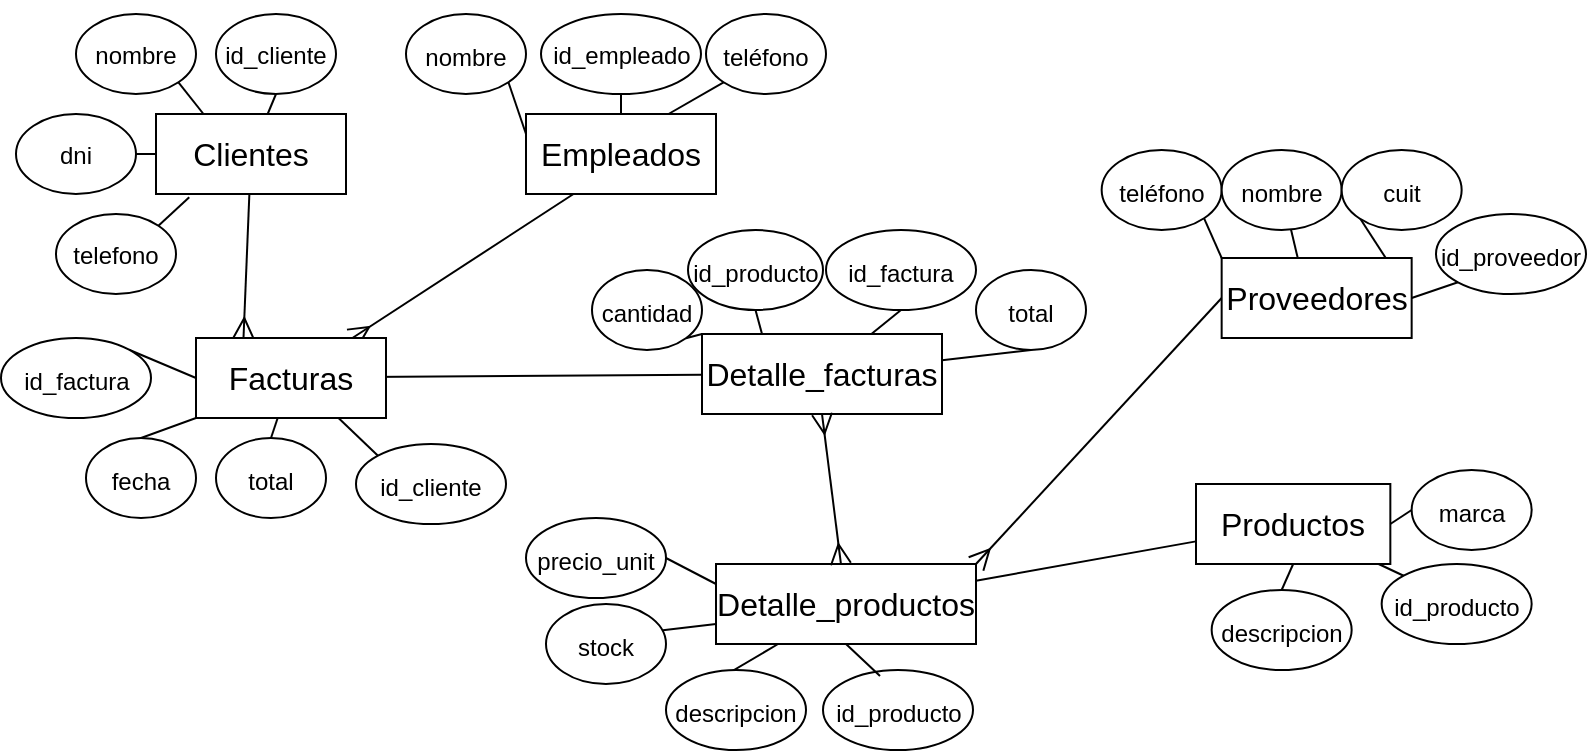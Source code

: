 <mxfile version="22.1.21" type="github">
  <diagram id="R2lEEEUBdFMjLlhIrx00" name="Page-1">
    <mxGraphModel dx="786" dy="441" grid="1" gridSize="10" guides="1" tooltips="1" connect="1" arrows="1" fold="1" page="1" pageScale="1" pageWidth="850" pageHeight="1100" math="0" shadow="0" extFonts="Permanent Marker^https://fonts.googleapis.com/css?family=Permanent+Marker">
      <root>
        <mxCell id="0" />
        <mxCell id="1" parent="0" />
        <mxCell id="ok-azA_zD_L7y9Q-l-7m-1" style="edgeStyle=none;curved=1;rounded=0;orthogonalLoop=1;jettySize=auto;html=1;exitX=0.25;exitY=1;exitDx=0;exitDy=0;fontSize=12;startSize=8;endSize=8;endArrow=ERmany;endFill=0;" edge="1" parent="1" source="gWlDJPw3F10zjXP-OmAI-1" target="gWlDJPw3F10zjXP-OmAI-5">
          <mxGeometry relative="1" as="geometry" />
        </mxCell>
        <mxCell id="gWlDJPw3F10zjXP-OmAI-1" value="Empleados" style="rounded=0;whiteSpace=wrap;html=1;fontSize=16;" parent="1" vertex="1">
          <mxGeometry x="305" y="82" width="95" height="40" as="geometry" />
        </mxCell>
        <mxCell id="ok-azA_zD_L7y9Q-l-7m-5" value="" style="edgeStyle=none;curved=1;rounded=0;orthogonalLoop=1;jettySize=auto;html=1;fontSize=12;startSize=8;endSize=8;endArrow=none;endFill=0;exitX=0;exitY=0.5;exitDx=0;exitDy=0;" edge="1" parent="1" source="gWlDJPw3F10zjXP-OmAI-5" target="ok-azA_zD_L7y9Q-l-7m-4">
          <mxGeometry relative="1" as="geometry" />
        </mxCell>
        <mxCell id="gWlDJPw3F10zjXP-OmAI-5" value="Facturas" style="rounded=0;whiteSpace=wrap;html=1;fontSize=16;" parent="1" vertex="1">
          <mxGeometry x="140" y="194" width="95" height="40" as="geometry" />
        </mxCell>
        <mxCell id="ok-azA_zD_L7y9Q-l-7m-25" value="" style="edgeStyle=none;curved=1;rounded=0;orthogonalLoop=1;jettySize=auto;html=1;fontSize=12;startSize=8;endSize=8;endArrow=none;endFill=0;" edge="1" parent="1" source="gWlDJPw3F10zjXP-OmAI-6" target="ok-azA_zD_L7y9Q-l-7m-24">
          <mxGeometry relative="1" as="geometry" />
        </mxCell>
        <mxCell id="gWlDJPw3F10zjXP-OmAI-6" value="Detalle_productos" style="rounded=0;whiteSpace=wrap;html=1;fontSize=16;" parent="1" vertex="1">
          <mxGeometry x="400" y="307" width="130" height="40" as="geometry" />
        </mxCell>
        <mxCell id="gWlDJPw3F10zjXP-OmAI-22" value="" style="edgeStyle=none;curved=1;rounded=0;orthogonalLoop=1;jettySize=auto;html=1;fontSize=12;startSize=8;endSize=8;endArrow=ERmany;endFill=0;entryX=0.25;entryY=0;entryDx=0;entryDy=0;" parent="1" source="gWlDJPw3F10zjXP-OmAI-7" target="gWlDJPw3F10zjXP-OmAI-5" edge="1">
          <mxGeometry relative="1" as="geometry">
            <mxPoint x="130" y="240" as="targetPoint" />
          </mxGeometry>
        </mxCell>
        <mxCell id="gWlDJPw3F10zjXP-OmAI-7" value="Clientes" style="rounded=0;whiteSpace=wrap;html=1;fontSize=16;" parent="1" vertex="1">
          <mxGeometry x="120" y="82" width="95" height="40" as="geometry" />
        </mxCell>
        <mxCell id="gWlDJPw3F10zjXP-OmAI-20" style="edgeStyle=none;curved=1;rounded=0;orthogonalLoop=1;jettySize=auto;html=1;exitX=0;exitY=0.5;exitDx=0;exitDy=0;fontSize=12;startSize=8;endSize=8;endArrow=ERmany;endFill=0;entryX=1;entryY=0;entryDx=0;entryDy=0;" parent="1" source="gWlDJPw3F10zjXP-OmAI-8" target="gWlDJPw3F10zjXP-OmAI-6" edge="1">
          <mxGeometry relative="1" as="geometry">
            <mxPoint x="569.997" y="202" as="targetPoint" />
          </mxGeometry>
        </mxCell>
        <mxCell id="gWlDJPw3F10zjXP-OmAI-30" style="edgeStyle=none;curved=1;rounded=0;orthogonalLoop=1;jettySize=auto;html=1;exitX=1;exitY=0.5;exitDx=0;exitDy=0;entryX=0;entryY=0.5;entryDx=0;entryDy=0;fontSize=12;startSize=8;endSize=8;endArrow=none;endFill=0;" parent="1" source="gWlDJPw3F10zjXP-OmAI-8" target="gWlDJPw3F10zjXP-OmAI-29" edge="1">
          <mxGeometry relative="1" as="geometry" />
        </mxCell>
        <mxCell id="gWlDJPw3F10zjXP-OmAI-32" style="edgeStyle=none;curved=1;rounded=0;orthogonalLoop=1;jettySize=auto;html=1;exitX=0.5;exitY=1;exitDx=0;exitDy=0;fontSize=12;startSize=8;endSize=8;endArrow=none;endFill=0;" parent="1" source="gWlDJPw3F10zjXP-OmAI-8" target="gWlDJPw3F10zjXP-OmAI-27" edge="1">
          <mxGeometry relative="1" as="geometry" />
        </mxCell>
        <mxCell id="gWlDJPw3F10zjXP-OmAI-33" style="edgeStyle=none;curved=1;rounded=0;orthogonalLoop=1;jettySize=auto;html=1;exitX=0;exitY=0;exitDx=0;exitDy=0;entryX=1;entryY=1;entryDx=0;entryDy=0;fontSize=12;startSize=8;endSize=8;endArrow=none;endFill=0;" parent="1" source="gWlDJPw3F10zjXP-OmAI-8" edge="1" target="gWlDJPw3F10zjXP-OmAI-26">
          <mxGeometry relative="1" as="geometry">
            <mxPoint x="634.043" y="209.858" as="targetPoint" />
          </mxGeometry>
        </mxCell>
        <mxCell id="gWlDJPw3F10zjXP-OmAI-8" value="Proveedores" style="rounded=0;whiteSpace=wrap;html=1;fontSize=16;" parent="1" vertex="1">
          <mxGeometry x="652.83" y="154" width="95" height="40" as="geometry" />
        </mxCell>
        <mxCell id="gWlDJPw3F10zjXP-OmAI-42" style="edgeStyle=none;curved=1;rounded=0;orthogonalLoop=1;jettySize=auto;html=1;exitX=1;exitY=1;exitDx=0;exitDy=0;entryX=0;entryY=0.25;entryDx=0;entryDy=0;fontSize=12;startSize=8;endSize=8;endArrow=none;endFill=0;" parent="1" source="gWlDJPw3F10zjXP-OmAI-23" target="gWlDJPw3F10zjXP-OmAI-1" edge="1">
          <mxGeometry relative="1" as="geometry" />
        </mxCell>
        <mxCell id="gWlDJPw3F10zjXP-OmAI-23" value="&lt;font style=&quot;font-size: 12px;&quot;&gt;nombre&lt;/font&gt;" style="ellipse;whiteSpace=wrap;html=1;fontSize=16;" parent="1" vertex="1">
          <mxGeometry x="245" y="32" width="60" height="40" as="geometry" />
        </mxCell>
        <mxCell id="gWlDJPw3F10zjXP-OmAI-24" value="&lt;p style=&quot;line-height: 120%;&quot;&gt;&lt;font style=&quot;font-size: 12px;&quot;&gt;id_empleado&lt;/font&gt;&lt;/p&gt;" style="ellipse;whiteSpace=wrap;html=1;fontSize=16;" parent="1" vertex="1">
          <mxGeometry x="312.5" y="32" width="80" height="40" as="geometry" />
        </mxCell>
        <mxCell id="ok-azA_zD_L7y9Q-l-7m-3" style="edgeStyle=none;curved=1;rounded=0;orthogonalLoop=1;jettySize=auto;html=1;exitX=0;exitY=1;exitDx=0;exitDy=0;fontSize=12;startSize=8;endSize=8;endArrow=none;endFill=0;entryX=0.75;entryY=0;entryDx=0;entryDy=0;" edge="1" parent="1" source="gWlDJPw3F10zjXP-OmAI-25" target="gWlDJPw3F10zjXP-OmAI-1">
          <mxGeometry relative="1" as="geometry">
            <mxPoint x="400" y="80" as="targetPoint" />
          </mxGeometry>
        </mxCell>
        <mxCell id="gWlDJPw3F10zjXP-OmAI-25" value="&lt;font style=&quot;font-size: 12px;&quot;&gt;teléfono&lt;/font&gt;" style="ellipse;whiteSpace=wrap;html=1;fontSize=16;" parent="1" vertex="1">
          <mxGeometry x="395" y="32" width="60" height="40" as="geometry" />
        </mxCell>
        <mxCell id="gWlDJPw3F10zjXP-OmAI-26" value="&lt;font style=&quot;font-size: 12px;&quot;&gt;teléfono&lt;/font&gt;" style="ellipse;whiteSpace=wrap;html=1;fontSize=16;" parent="1" vertex="1">
          <mxGeometry x="592.83" y="100" width="60" height="40" as="geometry" />
        </mxCell>
        <mxCell id="gWlDJPw3F10zjXP-OmAI-27" value="&lt;font style=&quot;font-size: 12px;&quot;&gt;nombre&lt;/font&gt;" style="ellipse;whiteSpace=wrap;html=1;fontSize=16;" parent="1" vertex="1">
          <mxGeometry x="652.83" y="100" width="60" height="40" as="geometry" />
        </mxCell>
        <mxCell id="gWlDJPw3F10zjXP-OmAI-28" value="&lt;font style=&quot;font-size: 12px;&quot;&gt;id_proveedor&lt;/font&gt;" style="ellipse;whiteSpace=wrap;html=1;fontSize=16;" parent="1" vertex="1">
          <mxGeometry x="760" y="132" width="75" height="40" as="geometry" />
        </mxCell>
        <mxCell id="gWlDJPw3F10zjXP-OmAI-29" value="&lt;font style=&quot;font-size: 12px;&quot;&gt;cuit&lt;/font&gt;" style="ellipse;whiteSpace=wrap;html=1;fontSize=16;" parent="1" vertex="1">
          <mxGeometry x="712.83" y="100" width="60" height="40" as="geometry" />
        </mxCell>
        <mxCell id="gWlDJPw3F10zjXP-OmAI-31" style="edgeStyle=none;curved=1;rounded=0;orthogonalLoop=1;jettySize=auto;html=1;exitX=1;exitY=0.5;exitDx=0;exitDy=0;entryX=0;entryY=1;entryDx=0;entryDy=0;fontSize=12;startSize=8;endSize=8;endArrow=none;endFill=0;" parent="1" source="gWlDJPw3F10zjXP-OmAI-8" target="gWlDJPw3F10zjXP-OmAI-28" edge="1">
          <mxGeometry relative="1" as="geometry" />
        </mxCell>
        <mxCell id="gWlDJPw3F10zjXP-OmAI-34" value="&lt;font style=&quot;font-size: 12px;&quot;&gt;id_producto&lt;/font&gt;" style="ellipse;whiteSpace=wrap;html=1;fontSize=16;" parent="1" vertex="1">
          <mxGeometry x="453.5" y="360" width="75" height="40" as="geometry" />
        </mxCell>
        <mxCell id="gWlDJPw3F10zjXP-OmAI-41" style="edgeStyle=none;curved=1;rounded=0;orthogonalLoop=1;jettySize=auto;html=1;exitX=0;exitY=0.5;exitDx=0;exitDy=0;entryX=0;entryY=0.75;entryDx=0;entryDy=0;fontSize=12;startSize=8;endSize=8;endArrow=none;endFill=0;" parent="1" source="gWlDJPw3F10zjXP-OmAI-35" target="gWlDJPw3F10zjXP-OmAI-6" edge="1">
          <mxGeometry relative="1" as="geometry" />
        </mxCell>
        <mxCell id="gWlDJPw3F10zjXP-OmAI-35" value="&lt;font style=&quot;font-size: 12px;&quot;&gt;stock&lt;/font&gt;" style="ellipse;whiteSpace=wrap;html=1;fontSize=16;" parent="1" vertex="1">
          <mxGeometry x="315" y="327" width="60" height="40" as="geometry" />
        </mxCell>
        <mxCell id="gWlDJPw3F10zjXP-OmAI-39" style="edgeStyle=none;curved=1;rounded=0;orthogonalLoop=1;jettySize=auto;html=1;exitX=1;exitY=0.5;exitDx=0;exitDy=0;entryX=0;entryY=0.25;entryDx=0;entryDy=0;fontSize=12;startSize=8;endSize=8;endArrow=none;endFill=0;" parent="1" source="gWlDJPw3F10zjXP-OmAI-36" target="gWlDJPw3F10zjXP-OmAI-6" edge="1">
          <mxGeometry relative="1" as="geometry" />
        </mxCell>
        <mxCell id="gWlDJPw3F10zjXP-OmAI-36" value="&lt;font style=&quot;font-size: 12px;&quot;&gt;precio_unit&lt;/font&gt;" style="ellipse;whiteSpace=wrap;html=1;fontSize=16;" parent="1" vertex="1">
          <mxGeometry x="305" y="284" width="70" height="40" as="geometry" />
        </mxCell>
        <mxCell id="gWlDJPw3F10zjXP-OmAI-40" style="edgeStyle=none;curved=1;rounded=0;orthogonalLoop=1;jettySize=auto;html=1;exitX=0;exitY=0.5;exitDx=0;exitDy=0;fontSize=12;startSize=8;endSize=8;endArrow=none;endFill=0;" parent="1" source="gWlDJPw3F10zjXP-OmAI-37" target="gWlDJPw3F10zjXP-OmAI-6" edge="1">
          <mxGeometry relative="1" as="geometry" />
        </mxCell>
        <mxCell id="gWlDJPw3F10zjXP-OmAI-37" value="&lt;font style=&quot;font-size: 12px;&quot;&gt;descripcion&lt;/font&gt;" style="ellipse;whiteSpace=wrap;html=1;fontSize=16;" parent="1" vertex="1">
          <mxGeometry x="375" y="360" width="70" height="40" as="geometry" />
        </mxCell>
        <mxCell id="gWlDJPw3F10zjXP-OmAI-38" style="edgeStyle=none;curved=1;rounded=0;orthogonalLoop=1;jettySize=auto;html=1;exitX=0.38;exitY=0.075;exitDx=0;exitDy=0;fontSize=12;startSize=8;endSize=8;endArrow=none;endFill=0;exitPerimeter=0;entryX=0.5;entryY=1;entryDx=0;entryDy=0;" parent="1" source="gWlDJPw3F10zjXP-OmAI-34" target="gWlDJPw3F10zjXP-OmAI-6" edge="1">
          <mxGeometry relative="1" as="geometry">
            <mxPoint x="470" y="350" as="targetPoint" />
          </mxGeometry>
        </mxCell>
        <mxCell id="gWlDJPw3F10zjXP-OmAI-43" style="edgeStyle=none;curved=1;rounded=0;orthogonalLoop=1;jettySize=auto;html=1;exitX=0.5;exitY=1;exitDx=0;exitDy=0;fontSize=12;startSize=8;endSize=8;endArrow=none;endFill=0;" parent="1" source="gWlDJPw3F10zjXP-OmAI-24" target="gWlDJPw3F10zjXP-OmAI-1" edge="1">
          <mxGeometry relative="1" as="geometry" />
        </mxCell>
        <mxCell id="gWlDJPw3F10zjXP-OmAI-50" style="edgeStyle=none;curved=1;rounded=0;orthogonalLoop=1;jettySize=auto;html=1;exitX=1;exitY=0;exitDx=0;exitDy=0;entryX=0;entryY=0.5;entryDx=0;entryDy=0;fontSize=12;startSize=8;endSize=8;endArrow=none;endFill=0;" parent="1" source="gWlDJPw3F10zjXP-OmAI-45" target="gWlDJPw3F10zjXP-OmAI-5" edge="1">
          <mxGeometry relative="1" as="geometry" />
        </mxCell>
        <mxCell id="gWlDJPw3F10zjXP-OmAI-45" value="&lt;font style=&quot;font-size: 12px;&quot;&gt;id_factura&lt;/font&gt;" style="ellipse;whiteSpace=wrap;html=1;fontSize=16;" parent="1" vertex="1">
          <mxGeometry x="42.5" y="194" width="75" height="40" as="geometry" />
        </mxCell>
        <mxCell id="gWlDJPw3F10zjXP-OmAI-46" value="&lt;font style=&quot;font-size: 12px;&quot;&gt;fecha&lt;/font&gt;" style="ellipse;whiteSpace=wrap;html=1;fontSize=16;" parent="1" vertex="1">
          <mxGeometry x="85" y="244" width="55" height="40" as="geometry" />
        </mxCell>
        <mxCell id="gWlDJPw3F10zjXP-OmAI-49" style="edgeStyle=none;curved=1;rounded=0;orthogonalLoop=1;jettySize=auto;html=1;fontSize=12;startSize=8;endSize=8;endArrow=none;endFill=0;exitX=0.5;exitY=0;exitDx=0;exitDy=0;" parent="1" source="gWlDJPw3F10zjXP-OmAI-47" target="gWlDJPw3F10zjXP-OmAI-5" edge="1">
          <mxGeometry relative="1" as="geometry">
            <mxPoint x="178" y="240" as="sourcePoint" />
          </mxGeometry>
        </mxCell>
        <mxCell id="gWlDJPw3F10zjXP-OmAI-47" value="&lt;font style=&quot;font-size: 12px;&quot;&gt;total&lt;/font&gt;" style="ellipse;whiteSpace=wrap;html=1;fontSize=16;" parent="1" vertex="1">
          <mxGeometry x="150" y="244" width="55" height="40" as="geometry" />
        </mxCell>
        <mxCell id="gWlDJPw3F10zjXP-OmAI-48" style="edgeStyle=none;curved=1;rounded=0;orthogonalLoop=1;jettySize=auto;html=1;exitX=0.5;exitY=0;exitDx=0;exitDy=0;fontSize=12;startSize=8;endSize=8;endArrow=none;endFill=0;entryX=0;entryY=1;entryDx=0;entryDy=0;" parent="1" source="gWlDJPw3F10zjXP-OmAI-46" target="gWlDJPw3F10zjXP-OmAI-5" edge="1">
          <mxGeometry relative="1" as="geometry">
            <mxPoint x="185" y="234" as="targetPoint" />
          </mxGeometry>
        </mxCell>
        <mxCell id="gWlDJPw3F10zjXP-OmAI-55" style="edgeStyle=none;curved=1;rounded=0;orthogonalLoop=1;jettySize=auto;html=1;exitX=0.5;exitY=1;exitDx=0;exitDy=0;fontSize=12;startSize=8;endSize=8;endArrow=none;endFill=0;" parent="1" source="gWlDJPw3F10zjXP-OmAI-51" target="gWlDJPw3F10zjXP-OmAI-7" edge="1">
          <mxGeometry relative="1" as="geometry" />
        </mxCell>
        <mxCell id="gWlDJPw3F10zjXP-OmAI-51" value="&lt;p style=&quot;line-height: 120%;&quot;&gt;&lt;font style=&quot;font-size: 12px;&quot;&gt;id_cliente&lt;/font&gt;&lt;/p&gt;" style="ellipse;whiteSpace=wrap;html=1;fontSize=16;" parent="1" vertex="1">
          <mxGeometry x="150" y="32" width="60" height="40" as="geometry" />
        </mxCell>
        <mxCell id="gWlDJPw3F10zjXP-OmAI-56" style="edgeStyle=none;curved=1;rounded=0;orthogonalLoop=1;jettySize=auto;html=1;exitX=1;exitY=1;exitDx=0;exitDy=0;entryX=0.25;entryY=0;entryDx=0;entryDy=0;fontSize=12;startSize=8;endSize=8;endArrow=none;endFill=0;" parent="1" source="gWlDJPw3F10zjXP-OmAI-52" target="gWlDJPw3F10zjXP-OmAI-7" edge="1">
          <mxGeometry relative="1" as="geometry" />
        </mxCell>
        <mxCell id="gWlDJPw3F10zjXP-OmAI-52" value="&lt;p style=&quot;line-height: 120%;&quot;&gt;&lt;font style=&quot;font-size: 12px;&quot;&gt;nombre&lt;/font&gt;&lt;/p&gt;" style="ellipse;whiteSpace=wrap;html=1;fontSize=16;" parent="1" vertex="1">
          <mxGeometry x="80" y="32" width="60" height="40" as="geometry" />
        </mxCell>
        <mxCell id="gWlDJPw3F10zjXP-OmAI-57" style="edgeStyle=none;curved=1;rounded=0;orthogonalLoop=1;jettySize=auto;html=1;exitX=1;exitY=0.5;exitDx=0;exitDy=0;entryX=0;entryY=0.5;entryDx=0;entryDy=0;fontSize=12;startSize=8;endSize=8;endArrow=none;endFill=0;" parent="1" source="gWlDJPw3F10zjXP-OmAI-53" target="gWlDJPw3F10zjXP-OmAI-7" edge="1">
          <mxGeometry relative="1" as="geometry" />
        </mxCell>
        <mxCell id="gWlDJPw3F10zjXP-OmAI-53" value="&lt;p style=&quot;line-height: 120%;&quot;&gt;&lt;font style=&quot;font-size: 12px;&quot;&gt;dni&lt;/font&gt;&lt;/p&gt;" style="ellipse;whiteSpace=wrap;html=1;fontSize=16;" parent="1" vertex="1">
          <mxGeometry x="50" y="82" width="60" height="40" as="geometry" />
        </mxCell>
        <mxCell id="gWlDJPw3F10zjXP-OmAI-54" value="&lt;p style=&quot;line-height: 120%;&quot;&gt;&lt;font style=&quot;font-size: 12px;&quot;&gt;telefono&lt;/font&gt;&lt;/p&gt;" style="ellipse;whiteSpace=wrap;html=1;fontSize=16;" parent="1" vertex="1">
          <mxGeometry x="70" y="132" width="60" height="40" as="geometry" />
        </mxCell>
        <mxCell id="gWlDJPw3F10zjXP-OmAI-58" style="edgeStyle=none;curved=1;rounded=0;orthogonalLoop=1;jettySize=auto;html=1;exitX=1;exitY=0;exitDx=0;exitDy=0;entryX=0.175;entryY=1.042;entryDx=0;entryDy=0;entryPerimeter=0;fontSize=12;startSize=8;endSize=8;endArrow=none;endFill=0;" parent="1" source="gWlDJPw3F10zjXP-OmAI-54" target="gWlDJPw3F10zjXP-OmAI-7" edge="1">
          <mxGeometry relative="1" as="geometry" />
        </mxCell>
        <mxCell id="ok-azA_zD_L7y9Q-l-7m-16" style="edgeStyle=none;curved=1;rounded=0;orthogonalLoop=1;jettySize=auto;html=1;exitX=0;exitY=0;exitDx=0;exitDy=0;entryX=1;entryY=1;entryDx=0;entryDy=0;fontSize=12;startSize=8;endSize=8;endArrow=none;endFill=0;" edge="1" parent="1" source="ok-azA_zD_L7y9Q-l-7m-4" target="ok-azA_zD_L7y9Q-l-7m-7">
          <mxGeometry relative="1" as="geometry" />
        </mxCell>
        <mxCell id="ok-azA_zD_L7y9Q-l-7m-4" value="Detalle_facturas" style="rounded=0;whiteSpace=wrap;html=1;fontSize=16;" vertex="1" parent="1">
          <mxGeometry x="393" y="192" width="120" height="40" as="geometry" />
        </mxCell>
        <mxCell id="ok-azA_zD_L7y9Q-l-7m-9" style="edgeStyle=none;curved=1;rounded=0;orthogonalLoop=1;jettySize=auto;html=1;exitX=0.5;exitY=1;exitDx=0;exitDy=0;fontSize=12;startSize=8;endSize=8;endArrow=none;endFill=0;" edge="1" parent="1" source="ok-azA_zD_L7y9Q-l-7m-6" target="ok-azA_zD_L7y9Q-l-7m-4">
          <mxGeometry relative="1" as="geometry" />
        </mxCell>
        <mxCell id="ok-azA_zD_L7y9Q-l-7m-6" value="&lt;font style=&quot;font-size: 12px;&quot;&gt;total&lt;/font&gt;" style="ellipse;whiteSpace=wrap;html=1;fontSize=16;" vertex="1" parent="1">
          <mxGeometry x="530" y="160" width="55" height="40" as="geometry" />
        </mxCell>
        <mxCell id="ok-azA_zD_L7y9Q-l-7m-10" style="edgeStyle=none;curved=1;rounded=0;orthogonalLoop=1;jettySize=auto;html=1;exitX=0;exitY=1;exitDx=0;exitDy=0;fontSize=12;startSize=8;endSize=8;endArrow=none;endFill=0;entryX=0;entryY=0;entryDx=0;entryDy=0;" edge="1" parent="1" source="ok-azA_zD_L7y9Q-l-7m-7" target="ok-azA_zD_L7y9Q-l-7m-7">
          <mxGeometry relative="1" as="geometry" />
        </mxCell>
        <mxCell id="ok-azA_zD_L7y9Q-l-7m-7" value="&lt;font style=&quot;font-size: 12px;&quot;&gt;cantidad&lt;/font&gt;" style="ellipse;whiteSpace=wrap;html=1;fontSize=16;" vertex="1" parent="1">
          <mxGeometry x="338" y="160" width="55" height="40" as="geometry" />
        </mxCell>
        <mxCell id="ok-azA_zD_L7y9Q-l-7m-17" style="edgeStyle=none;curved=1;rounded=0;orthogonalLoop=1;jettySize=auto;html=1;exitX=0.5;exitY=1;exitDx=0;exitDy=0;fontSize=12;startSize=8;endSize=8;endArrow=none;endFill=0;entryX=0.25;entryY=0;entryDx=0;entryDy=0;" edge="1" parent="1" source="ok-azA_zD_L7y9Q-l-7m-8" target="ok-azA_zD_L7y9Q-l-7m-4">
          <mxGeometry relative="1" as="geometry">
            <mxPoint x="410" y="200" as="targetPoint" />
          </mxGeometry>
        </mxCell>
        <mxCell id="ok-azA_zD_L7y9Q-l-7m-8" value="&lt;font style=&quot;font-size: 12px;&quot;&gt;id_producto&lt;/font&gt;" style="ellipse;whiteSpace=wrap;html=1;fontSize=16;" vertex="1" parent="1">
          <mxGeometry x="386" y="140" width="67.5" height="40" as="geometry" />
        </mxCell>
        <mxCell id="ok-azA_zD_L7y9Q-l-7m-13" style="edgeStyle=none;curved=1;rounded=0;orthogonalLoop=1;jettySize=auto;html=1;exitX=0.5;exitY=1;exitDx=0;exitDy=0;fontSize=12;startSize=8;endSize=8;endArrow=none;endFill=0;" edge="1" parent="1" source="ok-azA_zD_L7y9Q-l-7m-12" target="ok-azA_zD_L7y9Q-l-7m-4">
          <mxGeometry relative="1" as="geometry" />
        </mxCell>
        <mxCell id="ok-azA_zD_L7y9Q-l-7m-12" value="&lt;font style=&quot;font-size: 12px;&quot;&gt;id_factura&lt;/font&gt;" style="ellipse;whiteSpace=wrap;html=1;fontSize=16;" vertex="1" parent="1">
          <mxGeometry x="455" y="140" width="75" height="40" as="geometry" />
        </mxCell>
        <mxCell id="ok-azA_zD_L7y9Q-l-7m-20" style="edgeStyle=none;curved=1;rounded=0;orthogonalLoop=1;jettySize=auto;html=1;exitX=0;exitY=0;exitDx=0;exitDy=0;entryX=0.75;entryY=1;entryDx=0;entryDy=0;fontSize=12;startSize=8;endSize=8;endArrow=none;endFill=0;" edge="1" parent="1" source="ok-azA_zD_L7y9Q-l-7m-19" target="gWlDJPw3F10zjXP-OmAI-5">
          <mxGeometry relative="1" as="geometry" />
        </mxCell>
        <mxCell id="ok-azA_zD_L7y9Q-l-7m-19" value="&lt;font style=&quot;font-size: 12px;&quot;&gt;id_cliente&lt;/font&gt;" style="ellipse;whiteSpace=wrap;html=1;fontSize=16;" vertex="1" parent="1">
          <mxGeometry x="220" y="247" width="75" height="40" as="geometry" />
        </mxCell>
        <mxCell id="ok-azA_zD_L7y9Q-l-7m-21" style="edgeStyle=none;curved=1;rounded=0;orthogonalLoop=1;jettySize=auto;html=1;entryX=0.5;entryY=1;entryDx=0;entryDy=0;fontSize=12;startSize=8;endSize=8;endArrow=ERmany;endFill=0;startArrow=ERmany;startFill=0;" edge="1" parent="1" source="gWlDJPw3F10zjXP-OmAI-6" target="ok-azA_zD_L7y9Q-l-7m-4">
          <mxGeometry relative="1" as="geometry" />
        </mxCell>
        <mxCell id="ok-azA_zD_L7y9Q-l-7m-24" value="Productos" style="rounded=0;whiteSpace=wrap;html=1;fontSize=16;" vertex="1" parent="1">
          <mxGeometry x="640" y="267" width="97.17" height="40" as="geometry" />
        </mxCell>
        <mxCell id="ok-azA_zD_L7y9Q-l-7m-30" style="edgeStyle=none;curved=1;rounded=0;orthogonalLoop=1;jettySize=auto;html=1;exitX=0;exitY=0;exitDx=0;exitDy=0;fontSize=12;startSize=8;endSize=8;endArrow=none;endFill=0;" edge="1" parent="1" source="ok-azA_zD_L7y9Q-l-7m-26" target="ok-azA_zD_L7y9Q-l-7m-24">
          <mxGeometry relative="1" as="geometry" />
        </mxCell>
        <mxCell id="ok-azA_zD_L7y9Q-l-7m-26" value="&lt;font style=&quot;font-size: 12px;&quot;&gt;id_producto&lt;/font&gt;" style="ellipse;whiteSpace=wrap;html=1;fontSize=16;" vertex="1" parent="1">
          <mxGeometry x="732.83" y="307" width="75" height="40" as="geometry" />
        </mxCell>
        <mxCell id="ok-azA_zD_L7y9Q-l-7m-31" style="edgeStyle=none;curved=1;rounded=0;orthogonalLoop=1;jettySize=auto;html=1;exitX=0.5;exitY=0;exitDx=0;exitDy=0;entryX=0.5;entryY=1;entryDx=0;entryDy=0;fontSize=12;startSize=8;endSize=8;endArrow=none;endFill=0;" edge="1" parent="1" source="ok-azA_zD_L7y9Q-l-7m-27" target="ok-azA_zD_L7y9Q-l-7m-24">
          <mxGeometry relative="1" as="geometry" />
        </mxCell>
        <mxCell id="ok-azA_zD_L7y9Q-l-7m-27" value="&lt;font style=&quot;font-size: 12px;&quot;&gt;descripcion&lt;/font&gt;" style="ellipse;whiteSpace=wrap;html=1;fontSize=16;" vertex="1" parent="1">
          <mxGeometry x="647.83" y="320" width="70" height="40" as="geometry" />
        </mxCell>
        <mxCell id="ok-azA_zD_L7y9Q-l-7m-29" style="edgeStyle=none;curved=1;rounded=0;orthogonalLoop=1;jettySize=auto;html=1;exitX=0;exitY=0.5;exitDx=0;exitDy=0;entryX=1;entryY=0.5;entryDx=0;entryDy=0;fontSize=12;startSize=8;endSize=8;endArrow=none;endFill=0;" edge="1" parent="1" source="ok-azA_zD_L7y9Q-l-7m-28" target="ok-azA_zD_L7y9Q-l-7m-24">
          <mxGeometry relative="1" as="geometry" />
        </mxCell>
        <mxCell id="ok-azA_zD_L7y9Q-l-7m-28" value="&lt;font style=&quot;font-size: 12px;&quot;&gt;marca&lt;/font&gt;" style="ellipse;whiteSpace=wrap;html=1;fontSize=16;" vertex="1" parent="1">
          <mxGeometry x="747.83" y="260" width="60" height="40" as="geometry" />
        </mxCell>
      </root>
    </mxGraphModel>
  </diagram>
</mxfile>
